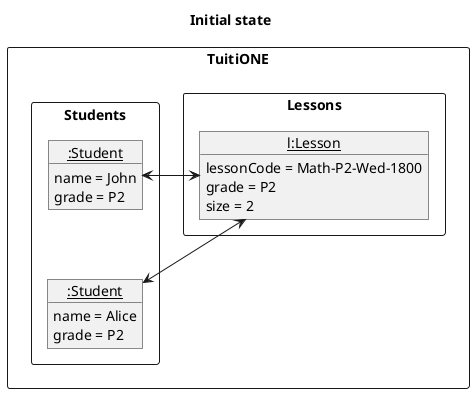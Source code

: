 @startuml
skinparam ClassFontColor #000000
skinparam ClassBorderColor #000000

title Initial state

package TuitiONE <<rectangle>> {
    package Lessons <<rectangle>> {
        object "<u>l:Lesson" as Lesson {
            lessonCode = Math-P2-Wed-1800
            grade = P2
            size = 2
        }
    }
    package Students <<rectangle>> {
        object "<u>:Student" as Alice {
            name = Alice
            grade = P2
        }
        object "<u>:Student" as John {
            name = John
            grade = P2
        }
    }
}

John -[hidden]-> Alice

Lesson <-r-> John
Lesson <-r-> Alice

@end
